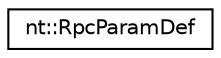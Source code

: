 digraph "Graphical Class Hierarchy"
{
  edge [fontname="Helvetica",fontsize="10",labelfontname="Helvetica",labelfontsize="10"];
  node [fontname="Helvetica",fontsize="10",shape=record];
  rankdir="LR";
  Node1 [label="nt::RpcParamDef",height=0.2,width=0.4,color="black", fillcolor="white", style="filled",URL="$structnt_1_1RpcParamDef.html",tooltip="NetworkTables RPC Version 1 Definition Parameter. "];
}

